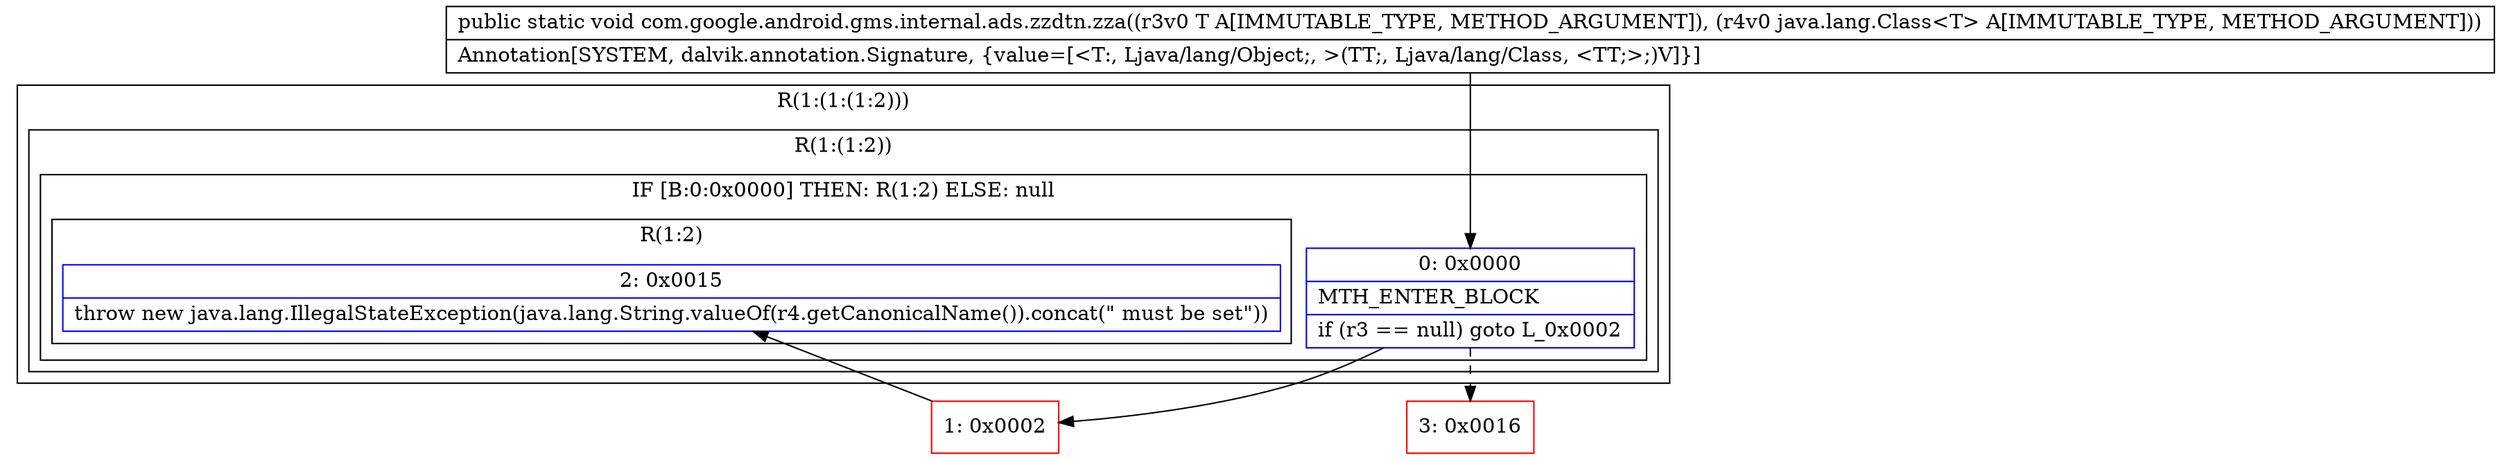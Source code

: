 digraph "CFG forcom.google.android.gms.internal.ads.zzdtn.zza(Ljava\/lang\/Object;Ljava\/lang\/Class;)V" {
subgraph cluster_Region_236679512 {
label = "R(1:(1:(1:2)))";
node [shape=record,color=blue];
subgraph cluster_Region_665093909 {
label = "R(1:(1:2))";
node [shape=record,color=blue];
subgraph cluster_IfRegion_1553634009 {
label = "IF [B:0:0x0000] THEN: R(1:2) ELSE: null";
node [shape=record,color=blue];
Node_0 [shape=record,label="{0\:\ 0x0000|MTH_ENTER_BLOCK\l|if (r3 == null) goto L_0x0002\l}"];
subgraph cluster_Region_1449386894 {
label = "R(1:2)";
node [shape=record,color=blue];
Node_2 [shape=record,label="{2\:\ 0x0015|throw new java.lang.IllegalStateException(java.lang.String.valueOf(r4.getCanonicalName()).concat(\" must be set\"))\l}"];
}
}
}
}
Node_1 [shape=record,color=red,label="{1\:\ 0x0002}"];
Node_3 [shape=record,color=red,label="{3\:\ 0x0016}"];
MethodNode[shape=record,label="{public static void com.google.android.gms.internal.ads.zzdtn.zza((r3v0 T A[IMMUTABLE_TYPE, METHOD_ARGUMENT]), (r4v0 java.lang.Class\<T\> A[IMMUTABLE_TYPE, METHOD_ARGUMENT]))  | Annotation[SYSTEM, dalvik.annotation.Signature, \{value=[\<T:, Ljava\/lang\/Object;, \>(TT;, Ljava\/lang\/Class, \<TT;\>;)V]\}]\l}"];
MethodNode -> Node_0;
Node_0 -> Node_1;
Node_0 -> Node_3[style=dashed];
Node_1 -> Node_2;
}

